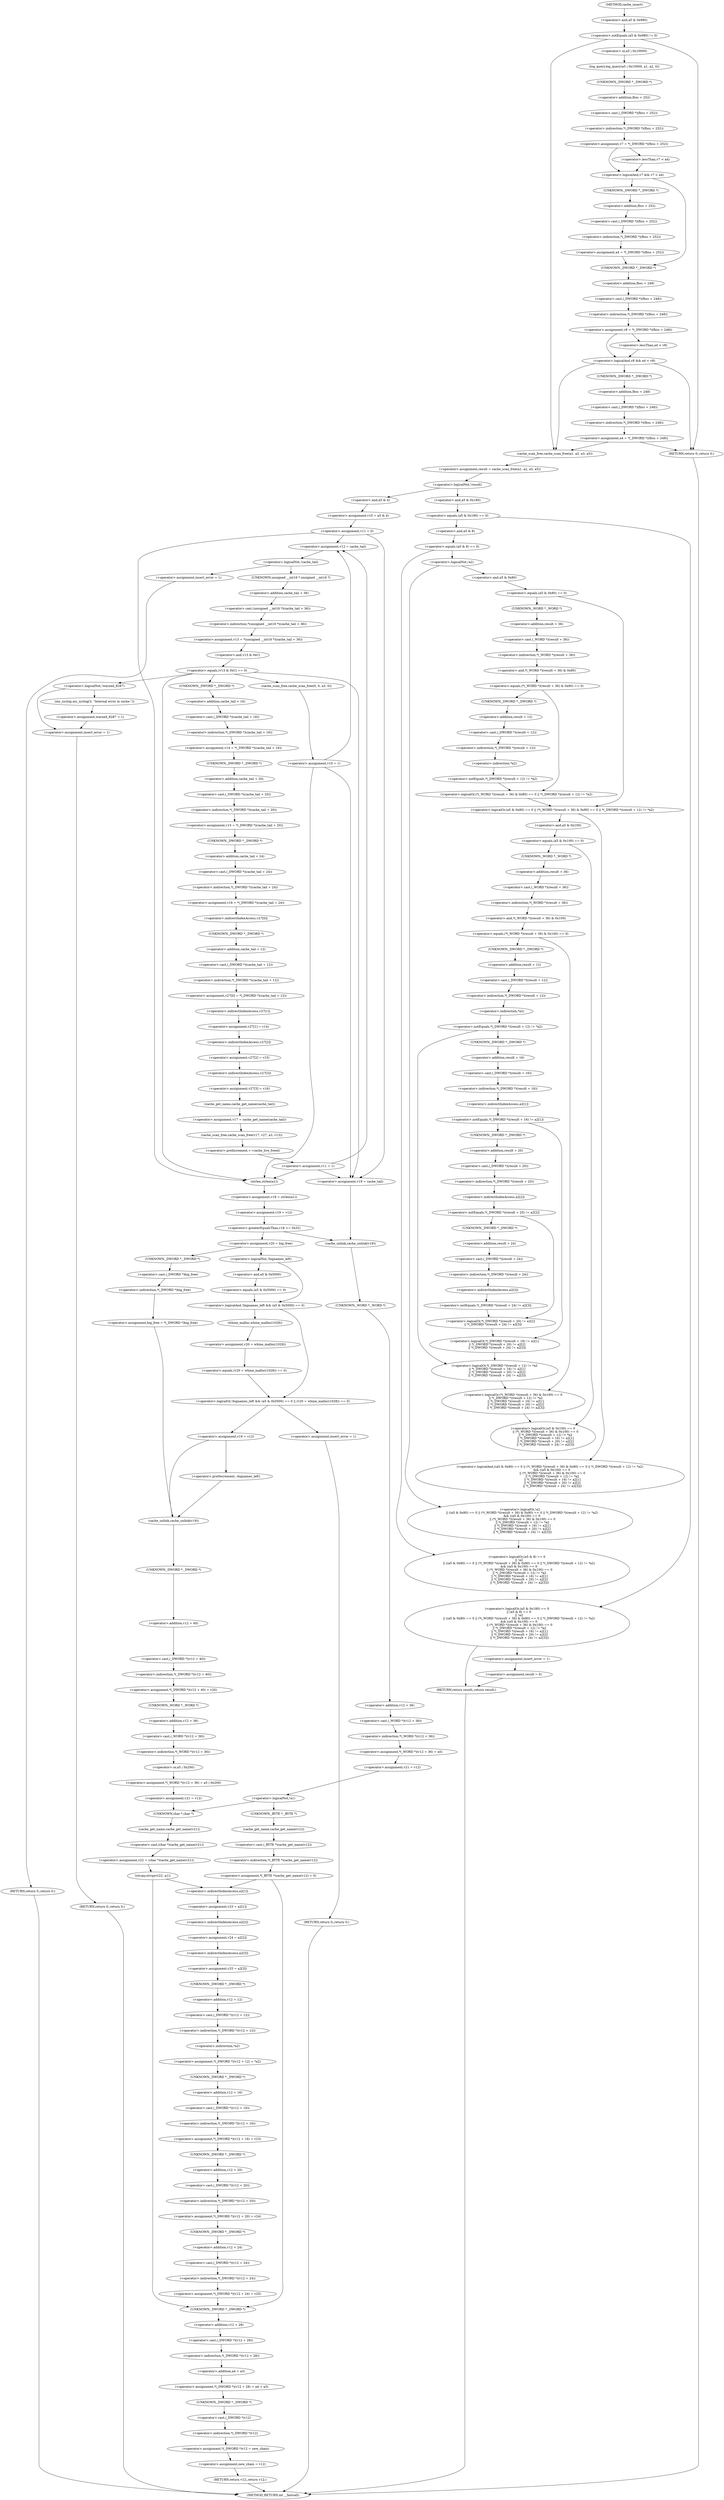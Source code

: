 digraph cache_insert {  
"1000149" [label = "(<operator>.notEquals,(a5 & 0x980) != 0)" ]
"1000150" [label = "(<operator>.and,a5 & 0x980)" ]
"1000155" [label = "(log_query,log_query(a5 | 0x10000, a1, a2, 0))" ]
"1000156" [label = "(<operator>.or,a5 | 0x10000)" ]
"1000162" [label = "(<operator>.assignment,v7 = *(_DWORD *)(fbss + 252))" ]
"1000164" [label = "(<operator>.indirection,*(_DWORD *)(fbss + 252))" ]
"1000165" [label = "(<operator>.cast,(_DWORD *)(fbss + 252))" ]
"1000166" [label = "(UNKNOWN,_DWORD *,_DWORD *)" ]
"1000167" [label = "(<operator>.addition,fbss + 252)" ]
"1000171" [label = "(<operator>.logicalAnd,v7 && v7 < a4)" ]
"1000173" [label = "(<operator>.lessThan,v7 < a4)" ]
"1000176" [label = "(<operator>.assignment,a4 = *(_DWORD *)(fbss + 252))" ]
"1000178" [label = "(<operator>.indirection,*(_DWORD *)(fbss + 252))" ]
"1000179" [label = "(<operator>.cast,(_DWORD *)(fbss + 252))" ]
"1000180" [label = "(UNKNOWN,_DWORD *,_DWORD *)" ]
"1000181" [label = "(<operator>.addition,fbss + 252)" ]
"1000184" [label = "(<operator>.assignment,v8 = *(_DWORD *)(fbss + 248))" ]
"1000186" [label = "(<operator>.indirection,*(_DWORD *)(fbss + 248))" ]
"1000187" [label = "(<operator>.cast,(_DWORD *)(fbss + 248))" ]
"1000188" [label = "(UNKNOWN,_DWORD *,_DWORD *)" ]
"1000189" [label = "(<operator>.addition,fbss + 248)" ]
"1000193" [label = "(<operator>.logicalAnd,v8 && a4 < v8)" ]
"1000195" [label = "(<operator>.lessThan,a4 < v8)" ]
"1000198" [label = "(<operator>.assignment,a4 = *(_DWORD *)(fbss + 248))" ]
"1000200" [label = "(<operator>.indirection,*(_DWORD *)(fbss + 248))" ]
"1000201" [label = "(<operator>.cast,(_DWORD *)(fbss + 248))" ]
"1000202" [label = "(UNKNOWN,_DWORD *,_DWORD *)" ]
"1000203" [label = "(<operator>.addition,fbss + 248)" ]
"1000208" [label = "(RETURN,return 0;,return 0;)" ]
"1000210" [label = "(<operator>.assignment,result = cache_scan_free(a1, a2, a3, a5))" ]
"1000212" [label = "(cache_scan_free,cache_scan_free(a1, a2, a3, a5))" ]
"1000218" [label = "(<operator>.logicalNot,!result)" ]
"1000221" [label = "(<operator>.assignment,v10 = a5 & 4)" ]
"1000223" [label = "(<operator>.and,a5 & 4)" ]
"1000226" [label = "(<operator>.assignment,v11 = 0)" ]
"1000232" [label = "(<operator>.assignment,v12 = cache_tail)" ]
"1000236" [label = "(<operator>.logicalNot,!cache_tail)" ]
"1000239" [label = "(<operator>.assignment,insert_error = 1)" ]
"1000242" [label = "(RETURN,return 0;,return 0;)" ]
"1000244" [label = "(<operator>.assignment,v13 = *(unsigned __int16 *)(cache_tail + 36))" ]
"1000246" [label = "(<operator>.indirection,*(unsigned __int16 *)(cache_tail + 36))" ]
"1000247" [label = "(<operator>.cast,(unsigned __int16 *)(cache_tail + 36))" ]
"1000248" [label = "(UNKNOWN,unsigned __int16 *,unsigned __int16 *)" ]
"1000249" [label = "(<operator>.addition,cache_tail + 36)" ]
"1000253" [label = "(<operator>.equals,(v13 & 0xC) == 0)" ]
"1000254" [label = "(<operator>.and,v13 & 0xC)" ]
"1000263" [label = "(<operator>.logicalNot,!warned_8287)" ]
"1000266" [label = "(my_syslog,my_syslog(3, \"Internal error in cache.\"))" ]
"1000269" [label = "(<operator>.assignment,warned_8287 = 1)" ]
"1000272" [label = "(<operator>.assignment,insert_error = 1)" ]
"1000275" [label = "(RETURN,return 0;,return 0;)" ]
"1000280" [label = "(<operator>.assignment,v14 = *(_DWORD *)(cache_tail + 16))" ]
"1000282" [label = "(<operator>.indirection,*(_DWORD *)(cache_tail + 16))" ]
"1000283" [label = "(<operator>.cast,(_DWORD *)(cache_tail + 16))" ]
"1000284" [label = "(UNKNOWN,_DWORD *,_DWORD *)" ]
"1000285" [label = "(<operator>.addition,cache_tail + 16)" ]
"1000288" [label = "(<operator>.assignment,v15 = *(_DWORD *)(cache_tail + 20))" ]
"1000290" [label = "(<operator>.indirection,*(_DWORD *)(cache_tail + 20))" ]
"1000291" [label = "(<operator>.cast,(_DWORD *)(cache_tail + 20))" ]
"1000292" [label = "(UNKNOWN,_DWORD *,_DWORD *)" ]
"1000293" [label = "(<operator>.addition,cache_tail + 20)" ]
"1000296" [label = "(<operator>.assignment,v16 = *(_DWORD *)(cache_tail + 24))" ]
"1000298" [label = "(<operator>.indirection,*(_DWORD *)(cache_tail + 24))" ]
"1000299" [label = "(<operator>.cast,(_DWORD *)(cache_tail + 24))" ]
"1000300" [label = "(UNKNOWN,_DWORD *,_DWORD *)" ]
"1000301" [label = "(<operator>.addition,cache_tail + 24)" ]
"1000304" [label = "(<operator>.assignment,v27[0] = *(_DWORD *)(cache_tail + 12))" ]
"1000305" [label = "(<operator>.indirectIndexAccess,v27[0])" ]
"1000308" [label = "(<operator>.indirection,*(_DWORD *)(cache_tail + 12))" ]
"1000309" [label = "(<operator>.cast,(_DWORD *)(cache_tail + 12))" ]
"1000310" [label = "(UNKNOWN,_DWORD *,_DWORD *)" ]
"1000311" [label = "(<operator>.addition,cache_tail + 12)" ]
"1000314" [label = "(<operator>.assignment,v27[1] = v14)" ]
"1000315" [label = "(<operator>.indirectIndexAccess,v27[1])" ]
"1000319" [label = "(<operator>.assignment,v27[2] = v15)" ]
"1000320" [label = "(<operator>.indirectIndexAccess,v27[2])" ]
"1000324" [label = "(<operator>.assignment,v27[3] = v16)" ]
"1000325" [label = "(<operator>.indirectIndexAccess,v27[3])" ]
"1000329" [label = "(<operator>.assignment,v17 = cache_get_name(cache_tail))" ]
"1000331" [label = "(cache_get_name,cache_get_name(cache_tail))" ]
"1000333" [label = "(cache_scan_free,cache_scan_free(v17, v27, a3, v13))" ]
"1000338" [label = "(<operator>.preIncrement,++cache_live_freed)" ]
"1000340" [label = "(<operator>.assignment,v11 = 1)" ]
"1000345" [label = "(cache_scan_free,cache_scan_free(0, 0, a3, 0))" ]
"1000350" [label = "(<operator>.assignment,v10 = 1)" ]
"1000356" [label = "(<operator>.assignment,v18 = strlen(a1))" ]
"1000358" [label = "(strlen,strlen(a1))" ]
"1000360" [label = "(<operator>.assignment,v19 = v12)" ]
"1000364" [label = "(<operator>.greaterEqualsThan,v18 >= 0x32)" ]
"1000368" [label = "(<operator>.assignment,v20 = big_free)" ]
"1000374" [label = "(<operator>.assignment,big_free = *(_DWORD *)big_free)" ]
"1000376" [label = "(<operator>.indirection,*(_DWORD *)big_free)" ]
"1000377" [label = "(<operator>.cast,(_DWORD *)big_free)" ]
"1000378" [label = "(UNKNOWN,_DWORD *,_DWORD *)" ]
"1000383" [label = "(<operator>.logicalOr,!bignames_left && (a5 & 0x5000) == 0 || (v20 = whine_malloc(1028)) == 0)" ]
"1000384" [label = "(<operator>.logicalAnd,!bignames_left && (a5 & 0x5000) == 0)" ]
"1000385" [label = "(<operator>.logicalNot,!bignames_left)" ]
"1000387" [label = "(<operator>.equals,(a5 & 0x5000) == 0)" ]
"1000388" [label = "(<operator>.and,a5 & 0x5000)" ]
"1000392" [label = "(<operator>.equals,(v20 = whine_malloc(1028)) == 0)" ]
"1000393" [label = "(<operator>.assignment,v20 = whine_malloc(1028))" ]
"1000395" [label = "(whine_malloc,whine_malloc(1028))" ]
"1000399" [label = "(<operator>.assignment,insert_error = 1)" ]
"1000402" [label = "(RETURN,return 0;,return 0;)" ]
"1000404" [label = "(<operator>.assignment,v19 = v12)" ]
"1000409" [label = "(<operator>.preDecrement,--bignames_left)" ]
"1000411" [label = "(cache_unlink,cache_unlink(v19))" ]
"1000413" [label = "(<operator>.assignment,*(_DWORD *)(v12 + 40) = v20)" ]
"1000414" [label = "(<operator>.indirection,*(_DWORD *)(v12 + 40))" ]
"1000415" [label = "(<operator>.cast,(_DWORD *)(v12 + 40))" ]
"1000416" [label = "(UNKNOWN,_DWORD *,_DWORD *)" ]
"1000417" [label = "(<operator>.addition,v12 + 40)" ]
"1000421" [label = "(<operator>.assignment,*(_WORD *)(v12 + 36) = a5 | 0x200)" ]
"1000422" [label = "(<operator>.indirection,*(_WORD *)(v12 + 36))" ]
"1000423" [label = "(<operator>.cast,(_WORD *)(v12 + 36))" ]
"1000424" [label = "(UNKNOWN,_WORD *,_WORD *)" ]
"1000425" [label = "(<operator>.addition,v12 + 36)" ]
"1000428" [label = "(<operator>.or,a5 | 0x200)" ]
"1000431" [label = "(<operator>.assignment,v21 = v12)" ]
"1000437" [label = "(<operator>.assignment,v19 = cache_tail)" ]
"1000440" [label = "(cache_unlink,cache_unlink(v19))" ]
"1000442" [label = "(<operator>.assignment,*(_WORD *)(v12 + 36) = a5)" ]
"1000443" [label = "(<operator>.indirection,*(_WORD *)(v12 + 36))" ]
"1000444" [label = "(<operator>.cast,(_WORD *)(v12 + 36))" ]
"1000445" [label = "(UNKNOWN,_WORD *,_WORD *)" ]
"1000446" [label = "(<operator>.addition,v12 + 36)" ]
"1000450" [label = "(<operator>.assignment,v21 = v12)" ]
"1000454" [label = "(<operator>.logicalNot,!a1)" ]
"1000457" [label = "(<operator>.assignment,*(_BYTE *)cache_get_name(v12) = 0)" ]
"1000458" [label = "(<operator>.indirection,*(_BYTE *)cache_get_name(v12))" ]
"1000459" [label = "(<operator>.cast,(_BYTE *)cache_get_name(v12))" ]
"1000460" [label = "(UNKNOWN,_BYTE *,_BYTE *)" ]
"1000461" [label = "(cache_get_name,cache_get_name(v12))" ]
"1000466" [label = "(<operator>.assignment,v22 = (char *)cache_get_name(v21))" ]
"1000468" [label = "(<operator>.cast,(char *)cache_get_name(v21))" ]
"1000469" [label = "(UNKNOWN,char *,char *)" ]
"1000470" [label = "(cache_get_name,cache_get_name(v21))" ]
"1000472" [label = "(strcpy,strcpy(v22, a1))" ]
"1000479" [label = "(<operator>.assignment,v23 = a2[1])" ]
"1000481" [label = "(<operator>.indirectIndexAccess,a2[1])" ]
"1000484" [label = "(<operator>.assignment,v24 = a2[2])" ]
"1000486" [label = "(<operator>.indirectIndexAccess,a2[2])" ]
"1000489" [label = "(<operator>.assignment,v25 = a2[3])" ]
"1000491" [label = "(<operator>.indirectIndexAccess,a2[3])" ]
"1000494" [label = "(<operator>.assignment,*(_DWORD *)(v12 + 12) = *a2)" ]
"1000495" [label = "(<operator>.indirection,*(_DWORD *)(v12 + 12))" ]
"1000496" [label = "(<operator>.cast,(_DWORD *)(v12 + 12))" ]
"1000497" [label = "(UNKNOWN,_DWORD *,_DWORD *)" ]
"1000498" [label = "(<operator>.addition,v12 + 12)" ]
"1000501" [label = "(<operator>.indirection,*a2)" ]
"1000503" [label = "(<operator>.assignment,*(_DWORD *)(v12 + 16) = v23)" ]
"1000504" [label = "(<operator>.indirection,*(_DWORD *)(v12 + 16))" ]
"1000505" [label = "(<operator>.cast,(_DWORD *)(v12 + 16))" ]
"1000506" [label = "(UNKNOWN,_DWORD *,_DWORD *)" ]
"1000507" [label = "(<operator>.addition,v12 + 16)" ]
"1000511" [label = "(<operator>.assignment,*(_DWORD *)(v12 + 20) = v24)" ]
"1000512" [label = "(<operator>.indirection,*(_DWORD *)(v12 + 20))" ]
"1000513" [label = "(<operator>.cast,(_DWORD *)(v12 + 20))" ]
"1000514" [label = "(UNKNOWN,_DWORD *,_DWORD *)" ]
"1000515" [label = "(<operator>.addition,v12 + 20)" ]
"1000519" [label = "(<operator>.assignment,*(_DWORD *)(v12 + 24) = v25)" ]
"1000520" [label = "(<operator>.indirection,*(_DWORD *)(v12 + 24))" ]
"1000521" [label = "(<operator>.cast,(_DWORD *)(v12 + 24))" ]
"1000522" [label = "(UNKNOWN,_DWORD *,_DWORD *)" ]
"1000523" [label = "(<operator>.addition,v12 + 24)" ]
"1000527" [label = "(<operator>.assignment,*(_DWORD *)(v12 + 28) = a4 + a3)" ]
"1000528" [label = "(<operator>.indirection,*(_DWORD *)(v12 + 28))" ]
"1000529" [label = "(<operator>.cast,(_DWORD *)(v12 + 28))" ]
"1000530" [label = "(UNKNOWN,_DWORD *,_DWORD *)" ]
"1000531" [label = "(<operator>.addition,v12 + 28)" ]
"1000534" [label = "(<operator>.addition,a4 + a3)" ]
"1000537" [label = "(<operator>.assignment,*(_DWORD *)v12 = new_chain)" ]
"1000538" [label = "(<operator>.indirection,*(_DWORD *)v12)" ]
"1000539" [label = "(<operator>.cast,(_DWORD *)v12)" ]
"1000540" [label = "(UNKNOWN,_DWORD *,_DWORD *)" ]
"1000543" [label = "(<operator>.assignment,new_chain = v12)" ]
"1000546" [label = "(RETURN,return v12;,return v12;)" ]
"1000549" [label = "(<operator>.logicalOr,(a5 & 0x180) == 0\n    || (a5 & 8) == 0\n    || !a2\n    || ((a5 & 0x80) == 0 || (*(_WORD *)(result + 36) & 0x80) == 0 || *(_DWORD *)(result + 12) != *a2)\n    && ((a5 & 0x100) == 0\n     || (*(_WORD *)(result + 36) & 0x100) == 0\n     || *(_DWORD *)(result + 12) != *a2\n     || *(_DWORD *)(result + 16) != a2[1]\n     || *(_DWORD *)(result + 20) != a2[2]\n     || *(_DWORD *)(result + 24) != a2[3]))" ]
"1000550" [label = "(<operator>.equals,(a5 & 0x180) == 0)" ]
"1000551" [label = "(<operator>.and,a5 & 0x180)" ]
"1000555" [label = "(<operator>.logicalOr,(a5 & 8) == 0\n    || !a2\n    || ((a5 & 0x80) == 0 || (*(_WORD *)(result + 36) & 0x80) == 0 || *(_DWORD *)(result + 12) != *a2)\n    && ((a5 & 0x100) == 0\n     || (*(_WORD *)(result + 36) & 0x100) == 0\n     || *(_DWORD *)(result + 12) != *a2\n     || *(_DWORD *)(result + 16) != a2[1]\n     || *(_DWORD *)(result + 20) != a2[2]\n     || *(_DWORD *)(result + 24) != a2[3]))" ]
"1000556" [label = "(<operator>.equals,(a5 & 8) == 0)" ]
"1000557" [label = "(<operator>.and,a5 & 8)" ]
"1000561" [label = "(<operator>.logicalOr,!a2\n    || ((a5 & 0x80) == 0 || (*(_WORD *)(result + 36) & 0x80) == 0 || *(_DWORD *)(result + 12) != *a2)\n    && ((a5 & 0x100) == 0\n     || (*(_WORD *)(result + 36) & 0x100) == 0\n     || *(_DWORD *)(result + 12) != *a2\n     || *(_DWORD *)(result + 16) != a2[1]\n     || *(_DWORD *)(result + 20) != a2[2]\n     || *(_DWORD *)(result + 24) != a2[3]))" ]
"1000562" [label = "(<operator>.logicalNot,!a2)" ]
"1000564" [label = "(<operator>.logicalAnd,((a5 & 0x80) == 0 || (*(_WORD *)(result + 36) & 0x80) == 0 || *(_DWORD *)(result + 12) != *a2)\n    && ((a5 & 0x100) == 0\n     || (*(_WORD *)(result + 36) & 0x100) == 0\n     || *(_DWORD *)(result + 12) != *a2\n     || *(_DWORD *)(result + 16) != a2[1]\n     || *(_DWORD *)(result + 20) != a2[2]\n     || *(_DWORD *)(result + 24) != a2[3]))" ]
"1000565" [label = "(<operator>.logicalOr,(a5 & 0x80) == 0 || (*(_WORD *)(result + 36) & 0x80) == 0 || *(_DWORD *)(result + 12) != *a2)" ]
"1000566" [label = "(<operator>.equals,(a5 & 0x80) == 0)" ]
"1000567" [label = "(<operator>.and,a5 & 0x80)" ]
"1000571" [label = "(<operator>.logicalOr,(*(_WORD *)(result + 36) & 0x80) == 0 || *(_DWORD *)(result + 12) != *a2)" ]
"1000572" [label = "(<operator>.equals,(*(_WORD *)(result + 36) & 0x80) == 0)" ]
"1000573" [label = "(<operator>.and,*(_WORD *)(result + 36) & 0x80)" ]
"1000574" [label = "(<operator>.indirection,*(_WORD *)(result + 36))" ]
"1000575" [label = "(<operator>.cast,(_WORD *)(result + 36))" ]
"1000576" [label = "(UNKNOWN,_WORD *,_WORD *)" ]
"1000577" [label = "(<operator>.addition,result + 36)" ]
"1000582" [label = "(<operator>.notEquals,*(_DWORD *)(result + 12) != *a2)" ]
"1000583" [label = "(<operator>.indirection,*(_DWORD *)(result + 12))" ]
"1000584" [label = "(<operator>.cast,(_DWORD *)(result + 12))" ]
"1000585" [label = "(UNKNOWN,_DWORD *,_DWORD *)" ]
"1000586" [label = "(<operator>.addition,result + 12)" ]
"1000589" [label = "(<operator>.indirection,*a2)" ]
"1000591" [label = "(<operator>.logicalOr,(a5 & 0x100) == 0\n     || (*(_WORD *)(result + 36) & 0x100) == 0\n     || *(_DWORD *)(result + 12) != *a2\n     || *(_DWORD *)(result + 16) != a2[1]\n     || *(_DWORD *)(result + 20) != a2[2]\n     || *(_DWORD *)(result + 24) != a2[3])" ]
"1000592" [label = "(<operator>.equals,(a5 & 0x100) == 0)" ]
"1000593" [label = "(<operator>.and,a5 & 0x100)" ]
"1000597" [label = "(<operator>.logicalOr,(*(_WORD *)(result + 36) & 0x100) == 0\n     || *(_DWORD *)(result + 12) != *a2\n     || *(_DWORD *)(result + 16) != a2[1]\n     || *(_DWORD *)(result + 20) != a2[2]\n     || *(_DWORD *)(result + 24) != a2[3])" ]
"1000598" [label = "(<operator>.equals,(*(_WORD *)(result + 36) & 0x100) == 0)" ]
"1000599" [label = "(<operator>.and,*(_WORD *)(result + 36) & 0x100)" ]
"1000600" [label = "(<operator>.indirection,*(_WORD *)(result + 36))" ]
"1000601" [label = "(<operator>.cast,(_WORD *)(result + 36))" ]
"1000602" [label = "(UNKNOWN,_WORD *,_WORD *)" ]
"1000603" [label = "(<operator>.addition,result + 36)" ]
"1000608" [label = "(<operator>.logicalOr,*(_DWORD *)(result + 12) != *a2\n     || *(_DWORD *)(result + 16) != a2[1]\n     || *(_DWORD *)(result + 20) != a2[2]\n     || *(_DWORD *)(result + 24) != a2[3])" ]
"1000609" [label = "(<operator>.notEquals,*(_DWORD *)(result + 12) != *a2)" ]
"1000610" [label = "(<operator>.indirection,*(_DWORD *)(result + 12))" ]
"1000611" [label = "(<operator>.cast,(_DWORD *)(result + 12))" ]
"1000612" [label = "(UNKNOWN,_DWORD *,_DWORD *)" ]
"1000613" [label = "(<operator>.addition,result + 12)" ]
"1000616" [label = "(<operator>.indirection,*a2)" ]
"1000618" [label = "(<operator>.logicalOr,*(_DWORD *)(result + 16) != a2[1]\n     || *(_DWORD *)(result + 20) != a2[2]\n     || *(_DWORD *)(result + 24) != a2[3])" ]
"1000619" [label = "(<operator>.notEquals,*(_DWORD *)(result + 16) != a2[1])" ]
"1000620" [label = "(<operator>.indirection,*(_DWORD *)(result + 16))" ]
"1000621" [label = "(<operator>.cast,(_DWORD *)(result + 16))" ]
"1000622" [label = "(UNKNOWN,_DWORD *,_DWORD *)" ]
"1000623" [label = "(<operator>.addition,result + 16)" ]
"1000626" [label = "(<operator>.indirectIndexAccess,a2[1])" ]
"1000629" [label = "(<operator>.logicalOr,*(_DWORD *)(result + 20) != a2[2]\n     || *(_DWORD *)(result + 24) != a2[3])" ]
"1000630" [label = "(<operator>.notEquals,*(_DWORD *)(result + 20) != a2[2])" ]
"1000631" [label = "(<operator>.indirection,*(_DWORD *)(result + 20))" ]
"1000632" [label = "(<operator>.cast,(_DWORD *)(result + 20))" ]
"1000633" [label = "(UNKNOWN,_DWORD *,_DWORD *)" ]
"1000634" [label = "(<operator>.addition,result + 20)" ]
"1000637" [label = "(<operator>.indirectIndexAccess,a2[2])" ]
"1000640" [label = "(<operator>.notEquals,*(_DWORD *)(result + 24) != a2[3])" ]
"1000641" [label = "(<operator>.indirection,*(_DWORD *)(result + 24))" ]
"1000642" [label = "(<operator>.cast,(_DWORD *)(result + 24))" ]
"1000643" [label = "(UNKNOWN,_DWORD *,_DWORD *)" ]
"1000644" [label = "(<operator>.addition,result + 24)" ]
"1000647" [label = "(<operator>.indirectIndexAccess,a2[3])" ]
"1000651" [label = "(<operator>.assignment,insert_error = 1)" ]
"1000654" [label = "(<operator>.assignment,result = 0)" ]
"1000657" [label = "(RETURN,return result;,return result;)" ]
"1000121" [label = "(METHOD,cache_insert)" ]
"1000659" [label = "(METHOD_RETURN,int __fastcall)" ]
  "1000149" -> "1000156" 
  "1000149" -> "1000208" 
  "1000149" -> "1000212" 
  "1000150" -> "1000149" 
  "1000155" -> "1000166" 
  "1000156" -> "1000155" 
  "1000162" -> "1000171" 
  "1000162" -> "1000173" 
  "1000164" -> "1000162" 
  "1000165" -> "1000164" 
  "1000166" -> "1000167" 
  "1000167" -> "1000165" 
  "1000171" -> "1000180" 
  "1000171" -> "1000188" 
  "1000173" -> "1000171" 
  "1000176" -> "1000188" 
  "1000178" -> "1000176" 
  "1000179" -> "1000178" 
  "1000180" -> "1000181" 
  "1000181" -> "1000179" 
  "1000184" -> "1000193" 
  "1000184" -> "1000195" 
  "1000186" -> "1000184" 
  "1000187" -> "1000186" 
  "1000188" -> "1000189" 
  "1000189" -> "1000187" 
  "1000193" -> "1000202" 
  "1000193" -> "1000208" 
  "1000193" -> "1000212" 
  "1000195" -> "1000193" 
  "1000198" -> "1000208" 
  "1000198" -> "1000212" 
  "1000200" -> "1000198" 
  "1000201" -> "1000200" 
  "1000202" -> "1000203" 
  "1000203" -> "1000201" 
  "1000208" -> "1000659" 
  "1000210" -> "1000218" 
  "1000212" -> "1000210" 
  "1000218" -> "1000223" 
  "1000218" -> "1000551" 
  "1000221" -> "1000226" 
  "1000223" -> "1000221" 
  "1000226" -> "1000232" 
  "1000226" -> "1000358" 
  "1000226" -> "1000437" 
  "1000232" -> "1000236" 
  "1000236" -> "1000239" 
  "1000236" -> "1000248" 
  "1000239" -> "1000242" 
  "1000242" -> "1000659" 
  "1000244" -> "1000254" 
  "1000246" -> "1000244" 
  "1000247" -> "1000246" 
  "1000248" -> "1000249" 
  "1000249" -> "1000247" 
  "1000253" -> "1000358" 
  "1000253" -> "1000437" 
  "1000253" -> "1000263" 
  "1000253" -> "1000284" 
  "1000253" -> "1000345" 
  "1000254" -> "1000253" 
  "1000263" -> "1000266" 
  "1000263" -> "1000272" 
  "1000266" -> "1000269" 
  "1000269" -> "1000272" 
  "1000272" -> "1000275" 
  "1000275" -> "1000659" 
  "1000280" -> "1000292" 
  "1000282" -> "1000280" 
  "1000283" -> "1000282" 
  "1000284" -> "1000285" 
  "1000285" -> "1000283" 
  "1000288" -> "1000300" 
  "1000290" -> "1000288" 
  "1000291" -> "1000290" 
  "1000292" -> "1000293" 
  "1000293" -> "1000291" 
  "1000296" -> "1000305" 
  "1000298" -> "1000296" 
  "1000299" -> "1000298" 
  "1000300" -> "1000301" 
  "1000301" -> "1000299" 
  "1000304" -> "1000315" 
  "1000305" -> "1000310" 
  "1000308" -> "1000304" 
  "1000309" -> "1000308" 
  "1000310" -> "1000311" 
  "1000311" -> "1000309" 
  "1000314" -> "1000320" 
  "1000315" -> "1000314" 
  "1000319" -> "1000325" 
  "1000320" -> "1000319" 
  "1000324" -> "1000331" 
  "1000325" -> "1000324" 
  "1000329" -> "1000333" 
  "1000331" -> "1000329" 
  "1000333" -> "1000338" 
  "1000338" -> "1000340" 
  "1000340" -> "1000232" 
  "1000340" -> "1000358" 
  "1000340" -> "1000437" 
  "1000345" -> "1000350" 
  "1000350" -> "1000232" 
  "1000350" -> "1000358" 
  "1000350" -> "1000437" 
  "1000356" -> "1000360" 
  "1000358" -> "1000356" 
  "1000360" -> "1000364" 
  "1000364" -> "1000368" 
  "1000364" -> "1000440" 
  "1000368" -> "1000378" 
  "1000368" -> "1000385" 
  "1000374" -> "1000411" 
  "1000376" -> "1000374" 
  "1000377" -> "1000376" 
  "1000378" -> "1000377" 
  "1000383" -> "1000399" 
  "1000383" -> "1000404" 
  "1000384" -> "1000383" 
  "1000384" -> "1000395" 
  "1000385" -> "1000384" 
  "1000385" -> "1000388" 
  "1000387" -> "1000384" 
  "1000388" -> "1000387" 
  "1000392" -> "1000383" 
  "1000393" -> "1000392" 
  "1000395" -> "1000393" 
  "1000399" -> "1000402" 
  "1000402" -> "1000659" 
  "1000404" -> "1000409" 
  "1000404" -> "1000411" 
  "1000409" -> "1000411" 
  "1000411" -> "1000416" 
  "1000413" -> "1000424" 
  "1000414" -> "1000413" 
  "1000415" -> "1000414" 
  "1000416" -> "1000417" 
  "1000417" -> "1000415" 
  "1000421" -> "1000431" 
  "1000422" -> "1000428" 
  "1000423" -> "1000422" 
  "1000424" -> "1000425" 
  "1000425" -> "1000423" 
  "1000428" -> "1000421" 
  "1000431" -> "1000469" 
  "1000437" -> "1000440" 
  "1000440" -> "1000445" 
  "1000442" -> "1000450" 
  "1000443" -> "1000442" 
  "1000444" -> "1000443" 
  "1000445" -> "1000446" 
  "1000446" -> "1000444" 
  "1000450" -> "1000454" 
  "1000454" -> "1000460" 
  "1000454" -> "1000469" 
  "1000457" -> "1000530" 
  "1000457" -> "1000481" 
  "1000458" -> "1000457" 
  "1000459" -> "1000458" 
  "1000460" -> "1000461" 
  "1000461" -> "1000459" 
  "1000466" -> "1000472" 
  "1000468" -> "1000466" 
  "1000469" -> "1000470" 
  "1000470" -> "1000468" 
  "1000472" -> "1000530" 
  "1000472" -> "1000481" 
  "1000479" -> "1000486" 
  "1000481" -> "1000479" 
  "1000484" -> "1000491" 
  "1000486" -> "1000484" 
  "1000489" -> "1000497" 
  "1000491" -> "1000489" 
  "1000494" -> "1000506" 
  "1000495" -> "1000501" 
  "1000496" -> "1000495" 
  "1000497" -> "1000498" 
  "1000498" -> "1000496" 
  "1000501" -> "1000494" 
  "1000503" -> "1000514" 
  "1000504" -> "1000503" 
  "1000505" -> "1000504" 
  "1000506" -> "1000507" 
  "1000507" -> "1000505" 
  "1000511" -> "1000522" 
  "1000512" -> "1000511" 
  "1000513" -> "1000512" 
  "1000514" -> "1000515" 
  "1000515" -> "1000513" 
  "1000519" -> "1000530" 
  "1000520" -> "1000519" 
  "1000521" -> "1000520" 
  "1000522" -> "1000523" 
  "1000523" -> "1000521" 
  "1000527" -> "1000540" 
  "1000528" -> "1000534" 
  "1000529" -> "1000528" 
  "1000530" -> "1000531" 
  "1000531" -> "1000529" 
  "1000534" -> "1000527" 
  "1000537" -> "1000543" 
  "1000538" -> "1000537" 
  "1000539" -> "1000538" 
  "1000540" -> "1000539" 
  "1000543" -> "1000546" 
  "1000546" -> "1000659" 
  "1000549" -> "1000651" 
  "1000549" -> "1000657" 
  "1000550" -> "1000549" 
  "1000550" -> "1000557" 
  "1000551" -> "1000550" 
  "1000555" -> "1000549" 
  "1000556" -> "1000555" 
  "1000556" -> "1000562" 
  "1000557" -> "1000556" 
  "1000561" -> "1000555" 
  "1000562" -> "1000561" 
  "1000562" -> "1000567" 
  "1000564" -> "1000561" 
  "1000565" -> "1000564" 
  "1000565" -> "1000593" 
  "1000566" -> "1000576" 
  "1000566" -> "1000565" 
  "1000567" -> "1000566" 
  "1000571" -> "1000565" 
  "1000572" -> "1000585" 
  "1000572" -> "1000571" 
  "1000573" -> "1000572" 
  "1000574" -> "1000573" 
  "1000575" -> "1000574" 
  "1000576" -> "1000577" 
  "1000577" -> "1000575" 
  "1000582" -> "1000571" 
  "1000583" -> "1000589" 
  "1000584" -> "1000583" 
  "1000585" -> "1000586" 
  "1000586" -> "1000584" 
  "1000589" -> "1000582" 
  "1000591" -> "1000564" 
  "1000592" -> "1000602" 
  "1000592" -> "1000591" 
  "1000593" -> "1000592" 
  "1000597" -> "1000591" 
  "1000598" -> "1000612" 
  "1000598" -> "1000597" 
  "1000599" -> "1000598" 
  "1000600" -> "1000599" 
  "1000601" -> "1000600" 
  "1000602" -> "1000603" 
  "1000603" -> "1000601" 
  "1000608" -> "1000597" 
  "1000609" -> "1000622" 
  "1000609" -> "1000608" 
  "1000610" -> "1000616" 
  "1000611" -> "1000610" 
  "1000612" -> "1000613" 
  "1000613" -> "1000611" 
  "1000616" -> "1000609" 
  "1000618" -> "1000608" 
  "1000619" -> "1000633" 
  "1000619" -> "1000618" 
  "1000620" -> "1000626" 
  "1000621" -> "1000620" 
  "1000622" -> "1000623" 
  "1000623" -> "1000621" 
  "1000626" -> "1000619" 
  "1000629" -> "1000618" 
  "1000630" -> "1000643" 
  "1000630" -> "1000629" 
  "1000631" -> "1000637" 
  "1000632" -> "1000631" 
  "1000633" -> "1000634" 
  "1000634" -> "1000632" 
  "1000637" -> "1000630" 
  "1000640" -> "1000629" 
  "1000641" -> "1000647" 
  "1000642" -> "1000641" 
  "1000643" -> "1000644" 
  "1000644" -> "1000642" 
  "1000647" -> "1000640" 
  "1000651" -> "1000654" 
  "1000654" -> "1000657" 
  "1000657" -> "1000659" 
  "1000121" -> "1000150" 
}
